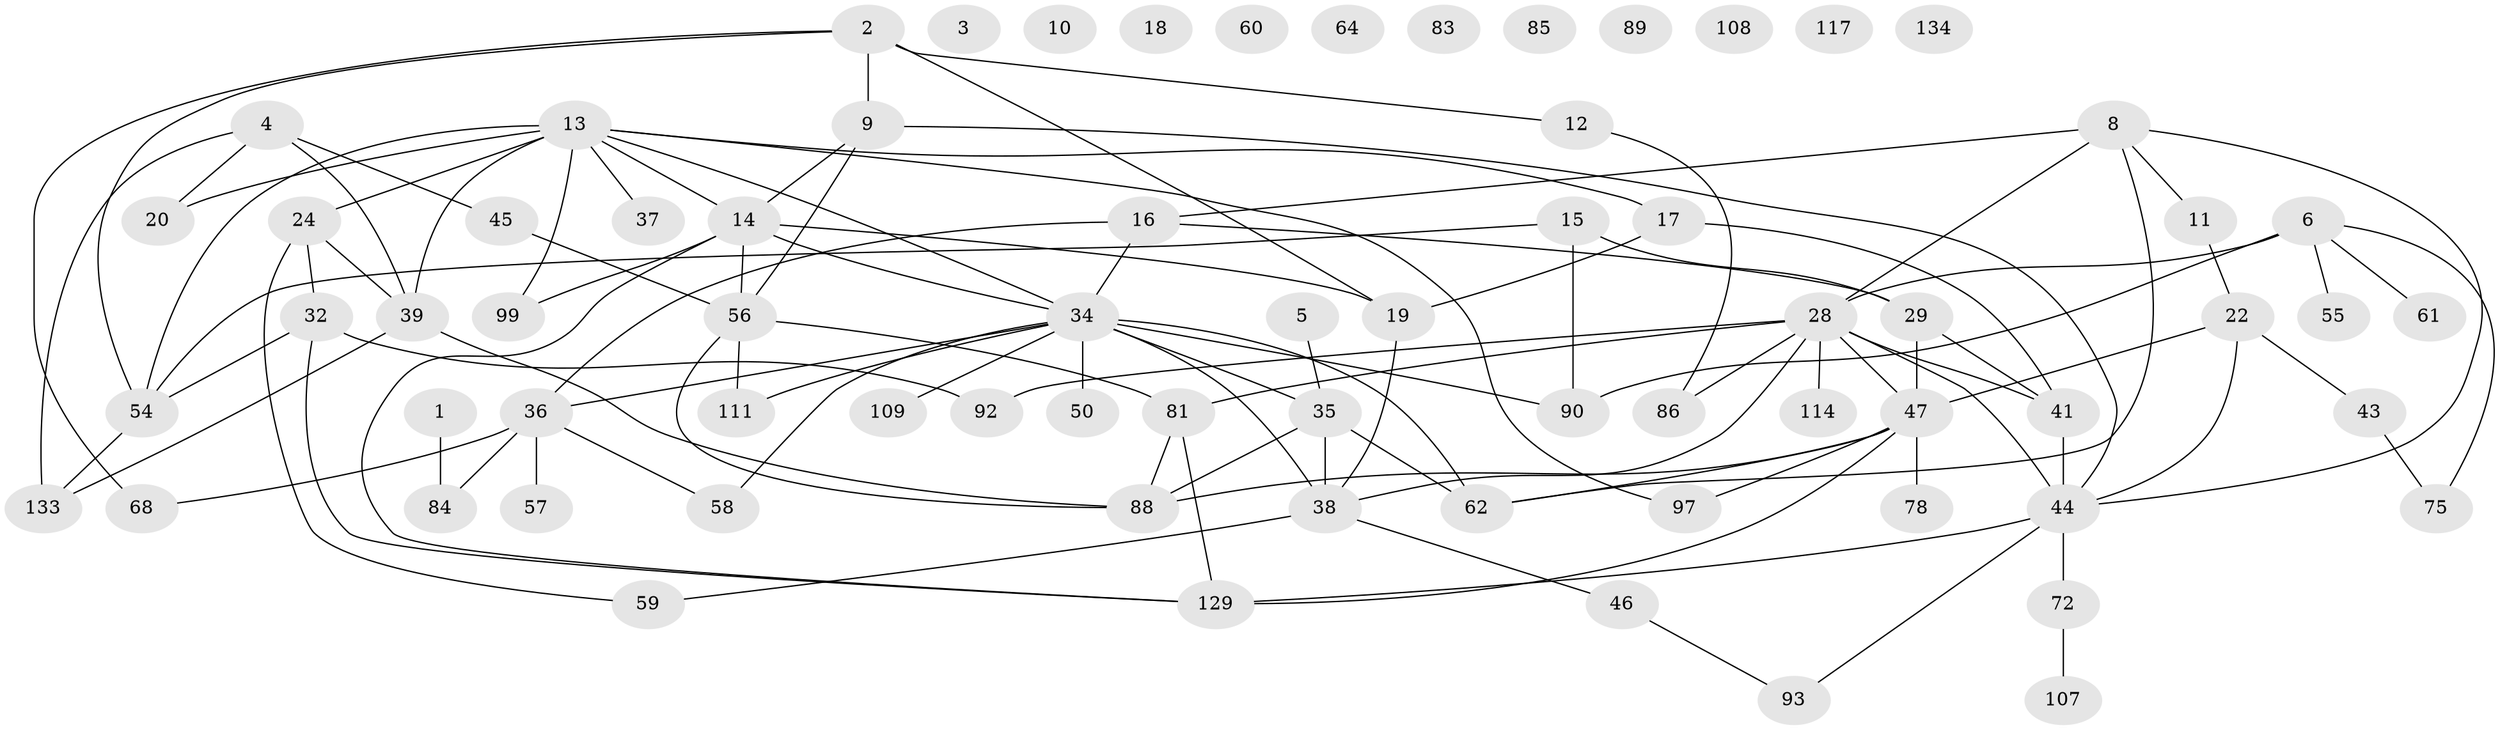 // original degree distribution, {1: 0.16666666666666666, 4: 0.1875, 0: 0.06944444444444445, 2: 0.3055555555555556, 3: 0.1527777777777778, 5: 0.09722222222222222, 6: 0.020833333333333332}
// Generated by graph-tools (version 1.1) at 2025/16/03/04/25 18:16:45]
// undirected, 72 vertices, 108 edges
graph export_dot {
graph [start="1"]
  node [color=gray90,style=filled];
  1 [super="+104"];
  2 [super="+137"];
  3;
  4 [super="+27"];
  5;
  6 [super="+135+7"];
  8 [super="+100"];
  9 [super="+49"];
  10;
  11 [super="+40"];
  12 [super="+74+112"];
  13 [super="+98+130+105+118"];
  14 [super="+123+77+87+82"];
  15 [super="+131+63"];
  16 [super="+26+96"];
  17 [super="+21"];
  18;
  19 [super="+25+95"];
  20 [super="+33"];
  22 [super="+23"];
  24 [super="+141"];
  28 [super="+31+30"];
  29 [super="+116+94"];
  32 [super="+73"];
  34 [super="+127+122+120+42+48"];
  35 [super="+52"];
  36 [super="+70"];
  37;
  38 [super="+101+132+51+67"];
  39 [super="+91+66"];
  41 [super="+65"];
  43;
  44 [super="+80+76"];
  45 [super="+53"];
  46;
  47 [super="+71"];
  50;
  54 [super="+143+69"];
  55;
  56 [super="+110"];
  57;
  58;
  59;
  60 [super="+103"];
  61;
  62 [super="+106"];
  64;
  68;
  72;
  75;
  78;
  81;
  83;
  84;
  85;
  86;
  88 [super="+119"];
  89;
  90;
  92;
  93 [super="+115"];
  97;
  99;
  107;
  108;
  109;
  111;
  114;
  117;
  129;
  133;
  134;
  1 -- 84;
  2 -- 68;
  2 -- 12;
  2 -- 9;
  2 -- 19;
  2 -- 54;
  4 -- 45;
  4 -- 133;
  4 -- 39;
  4 -- 20;
  5 -- 35;
  6 -- 75;
  6 -- 90;
  6 -- 28 [weight=2];
  6 -- 61;
  6 -- 55;
  8 -- 16;
  8 -- 44;
  8 -- 28;
  8 -- 11;
  8 -- 62;
  9 -- 44;
  9 -- 14;
  9 -- 56;
  11 -- 22;
  12 -- 86;
  13 -- 97;
  13 -- 99;
  13 -- 20;
  13 -- 24;
  13 -- 34;
  13 -- 37;
  13 -- 17;
  13 -- 14;
  13 -- 54 [weight=2];
  13 -- 39;
  14 -- 129;
  14 -- 99;
  14 -- 56;
  14 -- 19;
  14 -- 34;
  15 -- 29;
  15 -- 90;
  15 -- 54;
  16 -- 34;
  16 -- 36;
  16 -- 29;
  17 -- 19;
  17 -- 41;
  19 -- 38;
  22 -- 43;
  22 -- 44;
  22 -- 47;
  24 -- 59;
  24 -- 39;
  24 -- 32;
  28 -- 81;
  28 -- 92 [weight=2];
  28 -- 44;
  28 -- 47 [weight=2];
  28 -- 114;
  28 -- 86;
  28 -- 38;
  28 -- 41;
  29 -- 47;
  29 -- 41;
  32 -- 129;
  32 -- 92;
  32 -- 54;
  34 -- 62;
  34 -- 38 [weight=2];
  34 -- 109;
  34 -- 36;
  34 -- 58;
  34 -- 50;
  34 -- 90;
  34 -- 111;
  34 -- 35;
  35 -- 62;
  35 -- 38;
  35 -- 88;
  36 -- 68;
  36 -- 84;
  36 -- 57;
  36 -- 58;
  38 -- 59;
  38 -- 46;
  39 -- 88;
  39 -- 133;
  41 -- 44 [weight=2];
  43 -- 75;
  44 -- 72;
  44 -- 129;
  44 -- 93;
  45 -- 56;
  46 -- 93;
  47 -- 62;
  47 -- 129;
  47 -- 97;
  47 -- 78;
  47 -- 88;
  54 -- 133;
  56 -- 81;
  56 -- 88;
  56 -- 111;
  72 -- 107;
  81 -- 129;
  81 -- 88;
}

